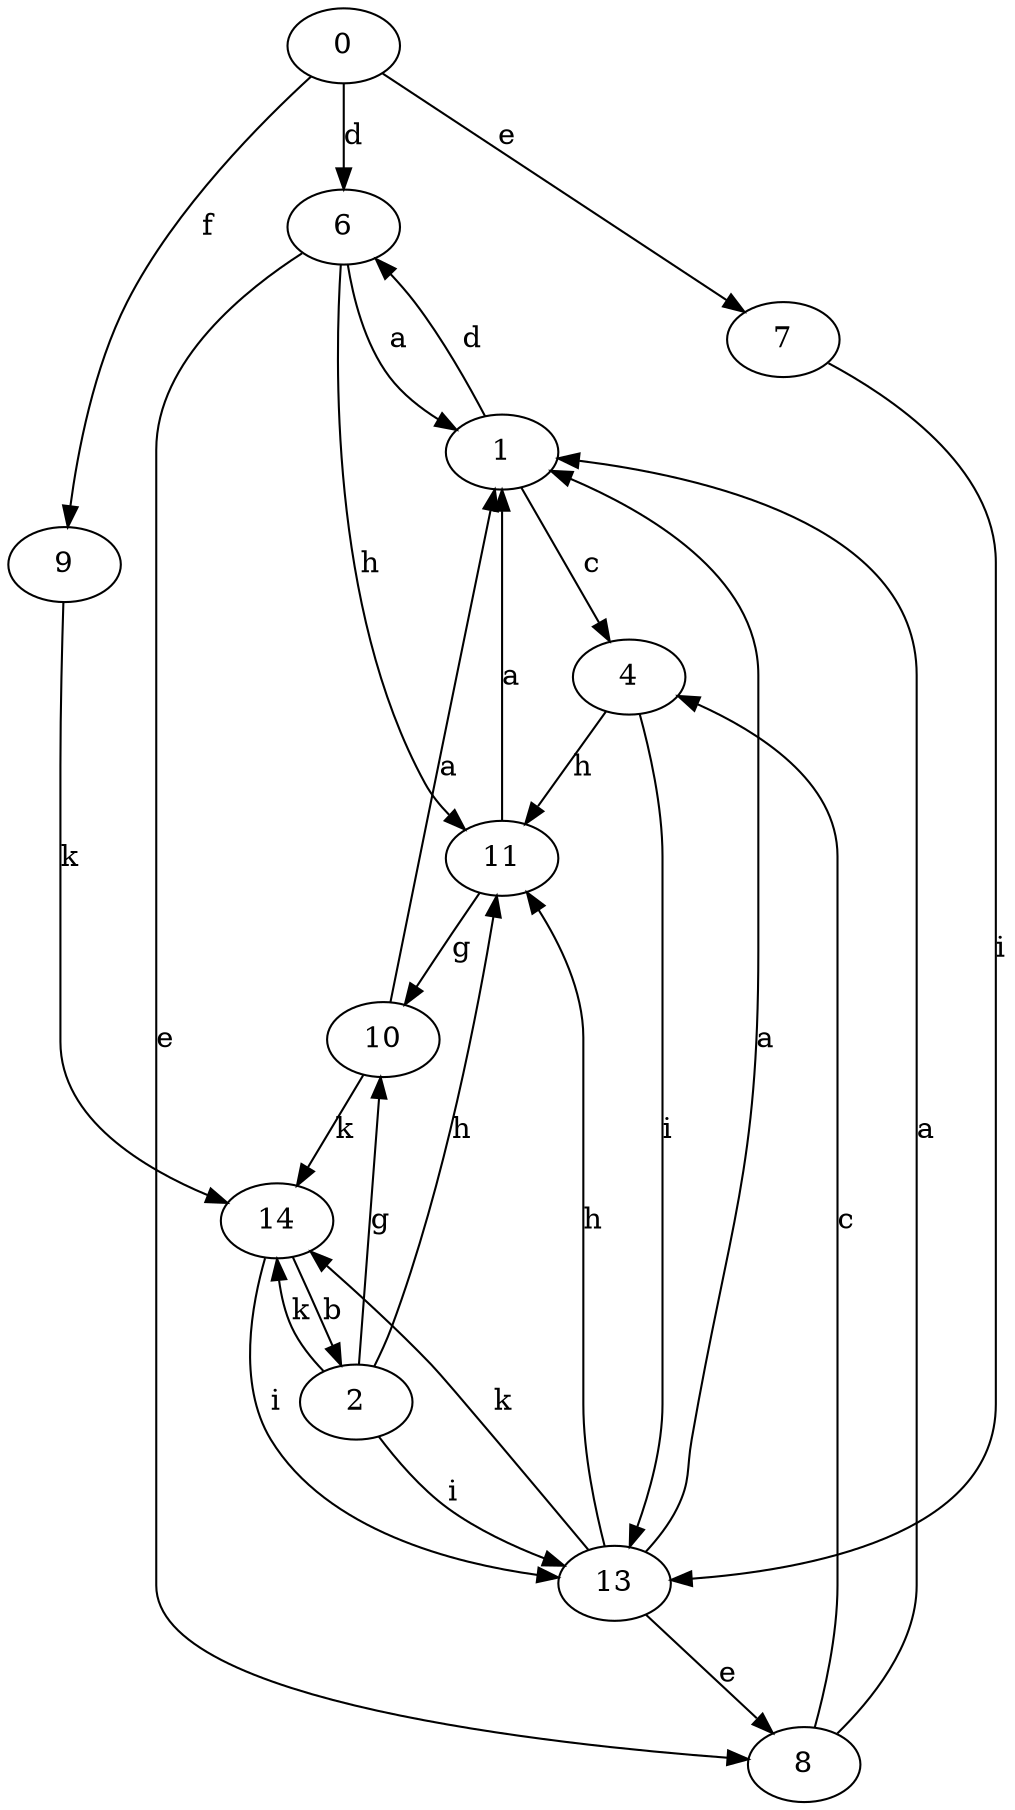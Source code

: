 strict digraph  {
0;
1;
2;
4;
6;
7;
8;
9;
10;
11;
13;
14;
0 -> 6  [label=d];
0 -> 7  [label=e];
0 -> 9  [label=f];
1 -> 4  [label=c];
1 -> 6  [label=d];
2 -> 10  [label=g];
2 -> 11  [label=h];
2 -> 13  [label=i];
2 -> 14  [label=k];
4 -> 11  [label=h];
4 -> 13  [label=i];
6 -> 1  [label=a];
6 -> 8  [label=e];
6 -> 11  [label=h];
7 -> 13  [label=i];
8 -> 1  [label=a];
8 -> 4  [label=c];
9 -> 14  [label=k];
10 -> 1  [label=a];
10 -> 14  [label=k];
11 -> 1  [label=a];
11 -> 10  [label=g];
13 -> 1  [label=a];
13 -> 8  [label=e];
13 -> 11  [label=h];
13 -> 14  [label=k];
14 -> 2  [label=b];
14 -> 13  [label=i];
}
